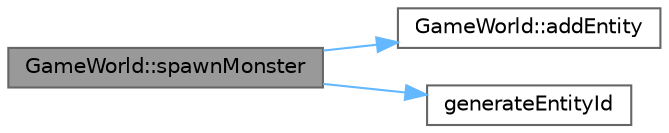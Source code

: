 digraph "GameWorld::spawnMonster"
{
 // LATEX_PDF_SIZE
  bgcolor="transparent";
  edge [fontname=Helvetica,fontsize=10,labelfontname=Helvetica,labelfontsize=10];
  node [fontname=Helvetica,fontsize=10,shape=box,height=0.2,width=0.4];
  rankdir="LR";
  Node1 [id="Node000001",label="GameWorld::spawnMonster",height=0.2,width=0.4,color="gray40", fillcolor="grey60", style="filled", fontcolor="black",tooltip="Spawns a new monster into the game world."];
  Node1 -> Node2 [id="edge1_Node000001_Node000002",color="steelblue1",style="solid",tooltip=" "];
  Node2 [id="Node000002",label="GameWorld::addEntity",height=0.2,width=0.4,color="grey40", fillcolor="white", style="filled",URL="$classGameWorld.html#a58594b7017d8599f345e49a9dd7d68aa",tooltip="Adds an entity to the game world."];
  Node1 -> Node3 [id="edge2_Node000001_Node000003",color="steelblue1",style="solid",tooltip=" "];
  Node3 [id="Node000003",label="generateEntityId",height=0.2,width=0.4,color="grey40", fillcolor="white", style="filled",URL="$Entity_8cpp.html#a8c9785fba545f4b4872dd587e33ef1d8",tooltip="Generates a unique entity ID."];
}

